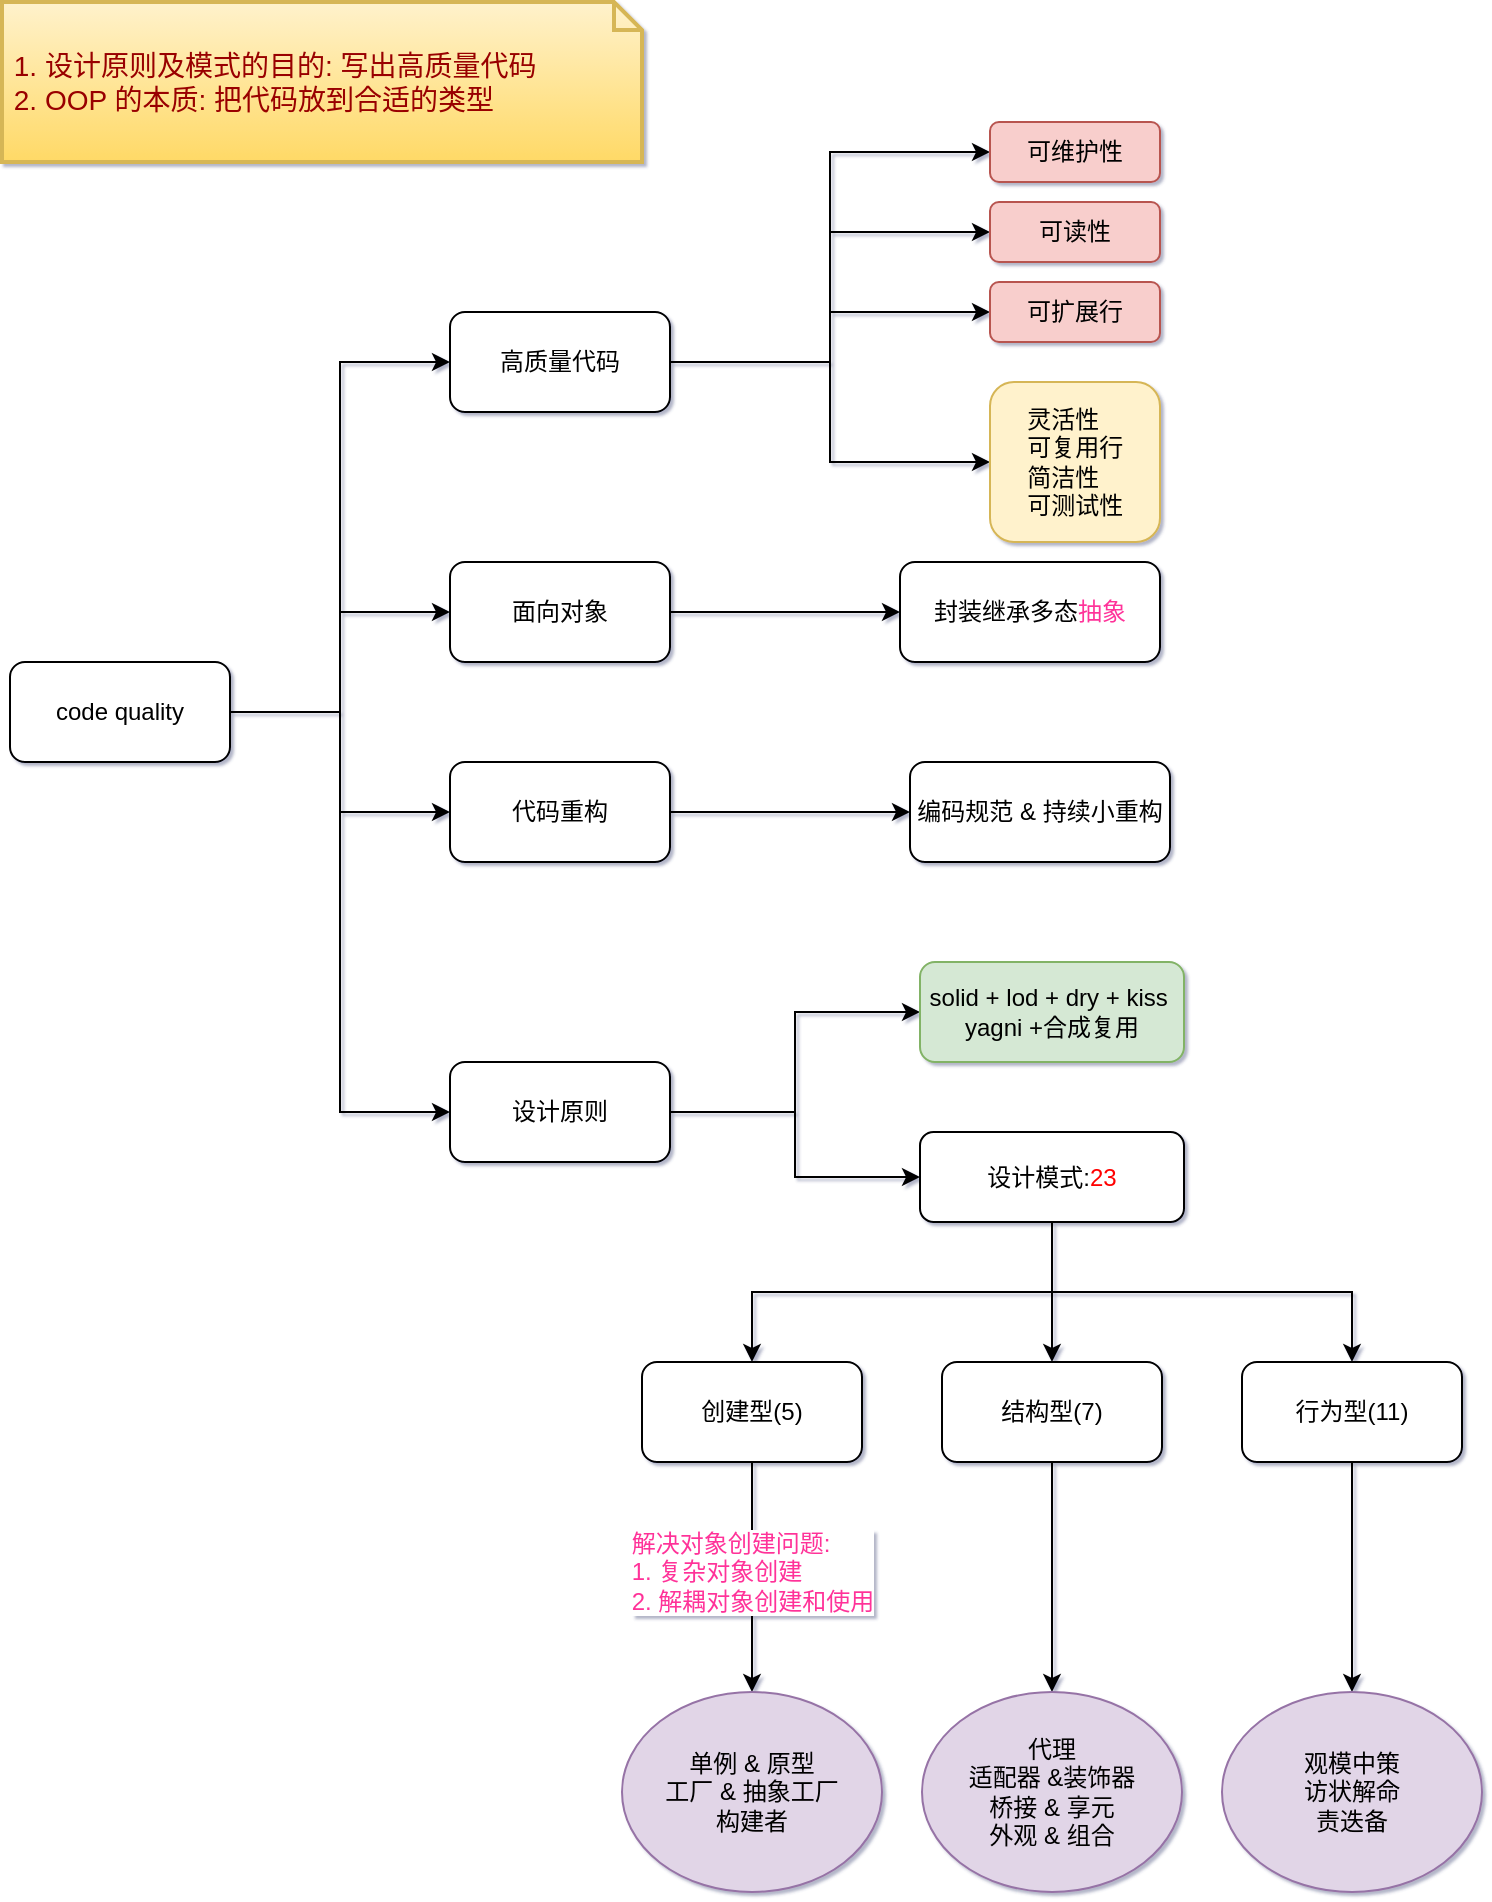 <mxfile>
    <diagram id="bGSgHJNMV6qxfWkh6QZf" name="Page-1">
        <mxGraphModel dx="894" dy="610" grid="1" gridSize="10" guides="1" tooltips="1" connect="1" arrows="1" fold="1" page="1" pageScale="1" pageWidth="850" pageHeight="1100" background="#FFFFFF" math="0" shadow="1">
            <root>
                <mxCell id="0"/>
                <mxCell id="1" parent="0"/>
                <mxCell id="4" value="" style="edgeStyle=orthogonalEdgeStyle;rounded=0;orthogonalLoop=1;jettySize=auto;html=1;entryX=0;entryY=0.5;entryDx=0;entryDy=0;" parent="1" source="2" target="3" edge="1">
                    <mxGeometry relative="1" as="geometry"/>
                </mxCell>
                <mxCell id="23" style="edgeStyle=orthogonalEdgeStyle;rounded=0;orthogonalLoop=1;jettySize=auto;html=1;exitX=1;exitY=0.5;exitDx=0;exitDy=0;entryX=0;entryY=0.5;entryDx=0;entryDy=0;" parent="1" source="2" target="24" edge="1">
                    <mxGeometry relative="1" as="geometry">
                        <mxPoint x="293" y="370" as="targetPoint"/>
                    </mxGeometry>
                </mxCell>
                <mxCell id="28" style="edgeStyle=orthogonalEdgeStyle;rounded=0;orthogonalLoop=1;jettySize=auto;html=1;entryX=0;entryY=0.5;entryDx=0;entryDy=0;" parent="1" source="2" target="25" edge="1">
                    <mxGeometry relative="1" as="geometry"/>
                </mxCell>
                <mxCell id="31" style="edgeStyle=orthogonalEdgeStyle;rounded=0;orthogonalLoop=1;jettySize=auto;html=1;entryX=0;entryY=0.5;entryDx=0;entryDy=0;" parent="1" source="2" target="29" edge="1">
                    <mxGeometry relative="1" as="geometry"/>
                </mxCell>
                <mxCell id="2" value="code quality" style="rounded=1;whiteSpace=wrap;html=1;" parent="1" vertex="1">
                    <mxGeometry x="63" y="435" width="110" height="50" as="geometry"/>
                </mxCell>
                <mxCell id="9" style="edgeStyle=orthogonalEdgeStyle;rounded=0;orthogonalLoop=1;jettySize=auto;html=1;exitX=1;exitY=0.5;exitDx=0;exitDy=0;entryX=0;entryY=0.5;entryDx=0;entryDy=0;" parent="1" source="3" target="5" edge="1">
                    <mxGeometry relative="1" as="geometry">
                        <mxPoint x="473" y="255" as="targetPoint"/>
                    </mxGeometry>
                </mxCell>
                <mxCell id="17" style="edgeStyle=orthogonalEdgeStyle;rounded=0;orthogonalLoop=1;jettySize=auto;html=1;exitX=1;exitY=0.5;exitDx=0;exitDy=0;entryX=0;entryY=0.5;entryDx=0;entryDy=0;" parent="1" source="3" target="10" edge="1">
                    <mxGeometry relative="1" as="geometry"/>
                </mxCell>
                <mxCell id="18" style="edgeStyle=orthogonalEdgeStyle;rounded=0;orthogonalLoop=1;jettySize=auto;html=1;entryX=0;entryY=0.5;entryDx=0;entryDy=0;" parent="1" source="3" target="11" edge="1">
                    <mxGeometry relative="1" as="geometry"/>
                </mxCell>
                <mxCell id="38" style="edgeStyle=orthogonalEdgeStyle;rounded=0;orthogonalLoop=1;jettySize=auto;html=1;entryX=0;entryY=0.5;entryDx=0;entryDy=0;" parent="1" source="3" target="37" edge="1">
                    <mxGeometry relative="1" as="geometry"/>
                </mxCell>
                <mxCell id="3" value="高质量代码" style="rounded=1;whiteSpace=wrap;html=1;" parent="1" vertex="1">
                    <mxGeometry x="283" y="260" width="110" height="50" as="geometry"/>
                </mxCell>
                <mxCell id="5" value="可维护性" style="rounded=1;whiteSpace=wrap;html=1;fillColor=#f8cecc;strokeColor=#b85450;" parent="1" vertex="1">
                    <mxGeometry x="553" y="165" width="85" height="30" as="geometry"/>
                </mxCell>
                <mxCell id="10" value="可读性" style="rounded=1;whiteSpace=wrap;html=1;fillColor=#f8cecc;strokeColor=#b85450;" parent="1" vertex="1">
                    <mxGeometry x="553" y="205" width="85" height="30" as="geometry"/>
                </mxCell>
                <mxCell id="11" value="可扩展行" style="rounded=1;whiteSpace=wrap;html=1;fillColor=#f8cecc;strokeColor=#b85450;" parent="1" vertex="1">
                    <mxGeometry x="553" y="245" width="85" height="30" as="geometry"/>
                </mxCell>
                <mxCell id="51" style="edgeStyle=orthogonalEdgeStyle;rounded=0;orthogonalLoop=1;jettySize=auto;html=1;" parent="1" source="24" target="39" edge="1">
                    <mxGeometry relative="1" as="geometry"/>
                </mxCell>
                <mxCell id="24" value="面向对象" style="rounded=1;whiteSpace=wrap;html=1;" parent="1" vertex="1">
                    <mxGeometry x="283" y="385" width="110" height="50" as="geometry"/>
                </mxCell>
                <mxCell id="59" style="edgeStyle=orthogonalEdgeStyle;rounded=0;orthogonalLoop=1;jettySize=auto;html=1;" parent="1" source="25" target="26" edge="1">
                    <mxGeometry relative="1" as="geometry"/>
                </mxCell>
                <mxCell id="60" style="edgeStyle=orthogonalEdgeStyle;rounded=0;orthogonalLoop=1;jettySize=auto;html=1;" parent="1" source="25" target="35" edge="1">
                    <mxGeometry relative="1" as="geometry"/>
                </mxCell>
                <mxCell id="25" value="设计原则" style="rounded=1;whiteSpace=wrap;html=1;" parent="1" vertex="1">
                    <mxGeometry x="283" y="635" width="110" height="50" as="geometry"/>
                </mxCell>
                <mxCell id="26" value="solid + lod + dry + kiss&amp;nbsp; yagni +合成复用" style="rounded=1;whiteSpace=wrap;html=1;fillColor=#d5e8d4;strokeColor=#82b366;" parent="1" vertex="1">
                    <mxGeometry x="518" y="585" width="132" height="50" as="geometry"/>
                </mxCell>
                <mxCell id="33" value="" style="edgeStyle=orthogonalEdgeStyle;rounded=0;orthogonalLoop=1;jettySize=auto;html=1;" parent="1" source="29" target="32" edge="1">
                    <mxGeometry relative="1" as="geometry"/>
                </mxCell>
                <mxCell id="29" value="代码重构" style="rounded=1;whiteSpace=wrap;html=1;" parent="1" vertex="1">
                    <mxGeometry x="283" y="485" width="110" height="50" as="geometry"/>
                </mxCell>
                <mxCell id="32" value="编码规范 &amp;amp; 持续小重构" style="rounded=1;whiteSpace=wrap;html=1;" parent="1" vertex="1">
                    <mxGeometry x="513" y="485" width="130" height="50" as="geometry"/>
                </mxCell>
                <mxCell id="46" style="edgeStyle=orthogonalEdgeStyle;rounded=0;orthogonalLoop=1;jettySize=auto;html=1;exitX=0.5;exitY=1;exitDx=0;exitDy=0;entryX=0.5;entryY=0;entryDx=0;entryDy=0;" parent="1" source="35" target="44" edge="1">
                    <mxGeometry relative="1" as="geometry">
                        <mxPoint x="868" y="795" as="targetPoint"/>
                    </mxGeometry>
                </mxCell>
                <mxCell id="52" style="edgeStyle=orthogonalEdgeStyle;rounded=0;orthogonalLoop=1;jettySize=auto;html=1;exitX=0.5;exitY=1;exitDx=0;exitDy=0;" parent="1" source="35" target="41" edge="1">
                    <mxGeometry relative="1" as="geometry"/>
                </mxCell>
                <mxCell id="53" style="edgeStyle=orthogonalEdgeStyle;rounded=0;orthogonalLoop=1;jettySize=auto;html=1;exitX=0.5;exitY=1;exitDx=0;exitDy=0;" parent="1" source="35" target="43" edge="1">
                    <mxGeometry relative="1" as="geometry"/>
                </mxCell>
                <mxCell id="35" value="设计模式:&lt;span style=&quot;color: rgb(255 , 0 , 0)&quot;&gt;23&lt;/span&gt;" style="rounded=1;whiteSpace=wrap;html=1;" parent="1" vertex="1">
                    <mxGeometry x="518" y="670" width="132" height="45" as="geometry"/>
                </mxCell>
                <mxCell id="37" value="&amp;nbsp; &amp;nbsp; &amp;nbsp;灵活性 &lt;br&gt;&amp;nbsp; &amp;nbsp; &amp;nbsp;可复用行&amp;nbsp;&lt;br&gt;&amp;nbsp; &amp;nbsp; &amp;nbsp;简洁性&lt;br&gt;&amp;nbsp; &amp;nbsp; &amp;nbsp;可测试性" style="rounded=1;whiteSpace=wrap;html=1;fillColor=#fff2cc;strokeColor=#d6b656;align=left;" parent="1" vertex="1">
                    <mxGeometry x="553" y="295" width="85" height="80" as="geometry"/>
                </mxCell>
                <mxCell id="39" value="封装继承多态&lt;font color=&quot;#ff3399&quot;&gt;抽象&lt;/font&gt;" style="rounded=1;whiteSpace=wrap;html=1;" parent="1" vertex="1">
                    <mxGeometry x="508" y="385" width="130" height="50" as="geometry"/>
                </mxCell>
                <mxCell id="54" style="edgeStyle=orthogonalEdgeStyle;rounded=0;orthogonalLoop=1;jettySize=auto;html=1;" parent="1" source="41" target="49" edge="1">
                    <mxGeometry relative="1" as="geometry"/>
                </mxCell>
                <mxCell id="62" value="&lt;div style=&quot;text-align: left ; font-size: 12px&quot;&gt;&lt;font style=&quot;font-size: 12px&quot;&gt;解决对象创建问题:&lt;/font&gt;&lt;/div&gt;&lt;div style=&quot;text-align: left ; font-size: 12px&quot;&gt;&lt;font style=&quot;font-size: 12px&quot;&gt;1. 复杂对象创建&lt;/font&gt;&lt;/div&gt;&lt;div style=&quot;text-align: left ; font-size: 12px&quot;&gt;&lt;font style=&quot;font-size: 12px&quot;&gt;2. 解耦对象创建和使用&lt;/font&gt;&lt;/div&gt;" style="edgeLabel;html=1;align=center;verticalAlign=middle;resizable=0;points=[];fontColor=#FF3399;" vertex="1" connectable="0" parent="54">
                    <mxGeometry x="-0.214" y="1" relative="1" as="geometry">
                        <mxPoint x="-1" y="10" as="offset"/>
                    </mxGeometry>
                </mxCell>
                <mxCell id="41" value="创建型(5)" style="rounded=1;whiteSpace=wrap;html=1;" parent="1" vertex="1">
                    <mxGeometry x="379" y="785" width="110" height="50" as="geometry"/>
                </mxCell>
                <mxCell id="56" style="edgeStyle=orthogonalEdgeStyle;rounded=0;orthogonalLoop=1;jettySize=auto;html=1;exitX=0.5;exitY=1;exitDx=0;exitDy=0;" parent="1" source="43" target="55" edge="1">
                    <mxGeometry relative="1" as="geometry"/>
                </mxCell>
                <mxCell id="43" value="结构型(7)" style="rounded=1;whiteSpace=wrap;html=1;" parent="1" vertex="1">
                    <mxGeometry x="529" y="785" width="110" height="50" as="geometry"/>
                </mxCell>
                <mxCell id="58" style="edgeStyle=orthogonalEdgeStyle;rounded=0;orthogonalLoop=1;jettySize=auto;html=1;" parent="1" source="44" target="57" edge="1">
                    <mxGeometry relative="1" as="geometry"/>
                </mxCell>
                <mxCell id="44" value="行为型(11)" style="rounded=1;whiteSpace=wrap;html=1;" parent="1" vertex="1">
                    <mxGeometry x="679" y="785" width="110" height="50" as="geometry"/>
                </mxCell>
                <mxCell id="49" value="&lt;span&gt;单例 &amp;amp;&amp;nbsp;&lt;/span&gt;&lt;span&gt;原型&lt;/span&gt;&lt;br&gt;&lt;span&gt;工厂 &amp;amp;&amp;nbsp;&lt;/span&gt;&lt;span&gt;抽象工厂&lt;/span&gt;&lt;br&gt;&lt;span&gt;构建者&lt;/span&gt;" style="ellipse;whiteSpace=wrap;html=1;rounded=1;align=center;fillColor=#e1d5e7;strokeColor=#9673a6;" parent="1" vertex="1">
                    <mxGeometry x="369" y="950" width="130" height="100" as="geometry"/>
                </mxCell>
                <mxCell id="55" value="代理&lt;br&gt;适配器 &amp;amp;装饰器&lt;br&gt;桥接 &amp;amp; 享元&lt;br&gt;外观 &amp;amp; 组合" style="ellipse;whiteSpace=wrap;html=1;rounded=1;align=center;fillColor=#e1d5e7;strokeColor=#9673a6;" parent="1" vertex="1">
                    <mxGeometry x="519" y="950" width="130" height="100" as="geometry"/>
                </mxCell>
                <mxCell id="57" value="观模中策&lt;br&gt;访状解命&lt;br&gt;责迭备" style="ellipse;whiteSpace=wrap;html=1;rounded=1;align=center;fillColor=#e1d5e7;strokeColor=#9673a6;" parent="1" vertex="1">
                    <mxGeometry x="669" y="950" width="130" height="100" as="geometry"/>
                </mxCell>
                <mxCell id="61" value="&lt;font color=&quot;#990000&quot;&gt;&amp;nbsp;1. 设计原则及模式的目的: 写出高质量代码&lt;br&gt;&lt;/font&gt;&lt;div&gt;&lt;span&gt;&lt;font color=&quot;#990000&quot;&gt;&amp;nbsp;2. OOP 的本质: 把代码放到合适的类型&lt;/font&gt;&lt;/span&gt;&lt;/div&gt;" style="shape=note;strokeWidth=2;fontSize=14;size=14;whiteSpace=wrap;html=1;align=left;fillColor=#fff2cc;strokeColor=#d6b656;gradientColor=#ffd966;" parent="1" vertex="1">
                    <mxGeometry x="59" y="105" width="320" height="80" as="geometry"/>
                </mxCell>
            </root>
        </mxGraphModel>
    </diagram>
</mxfile>
